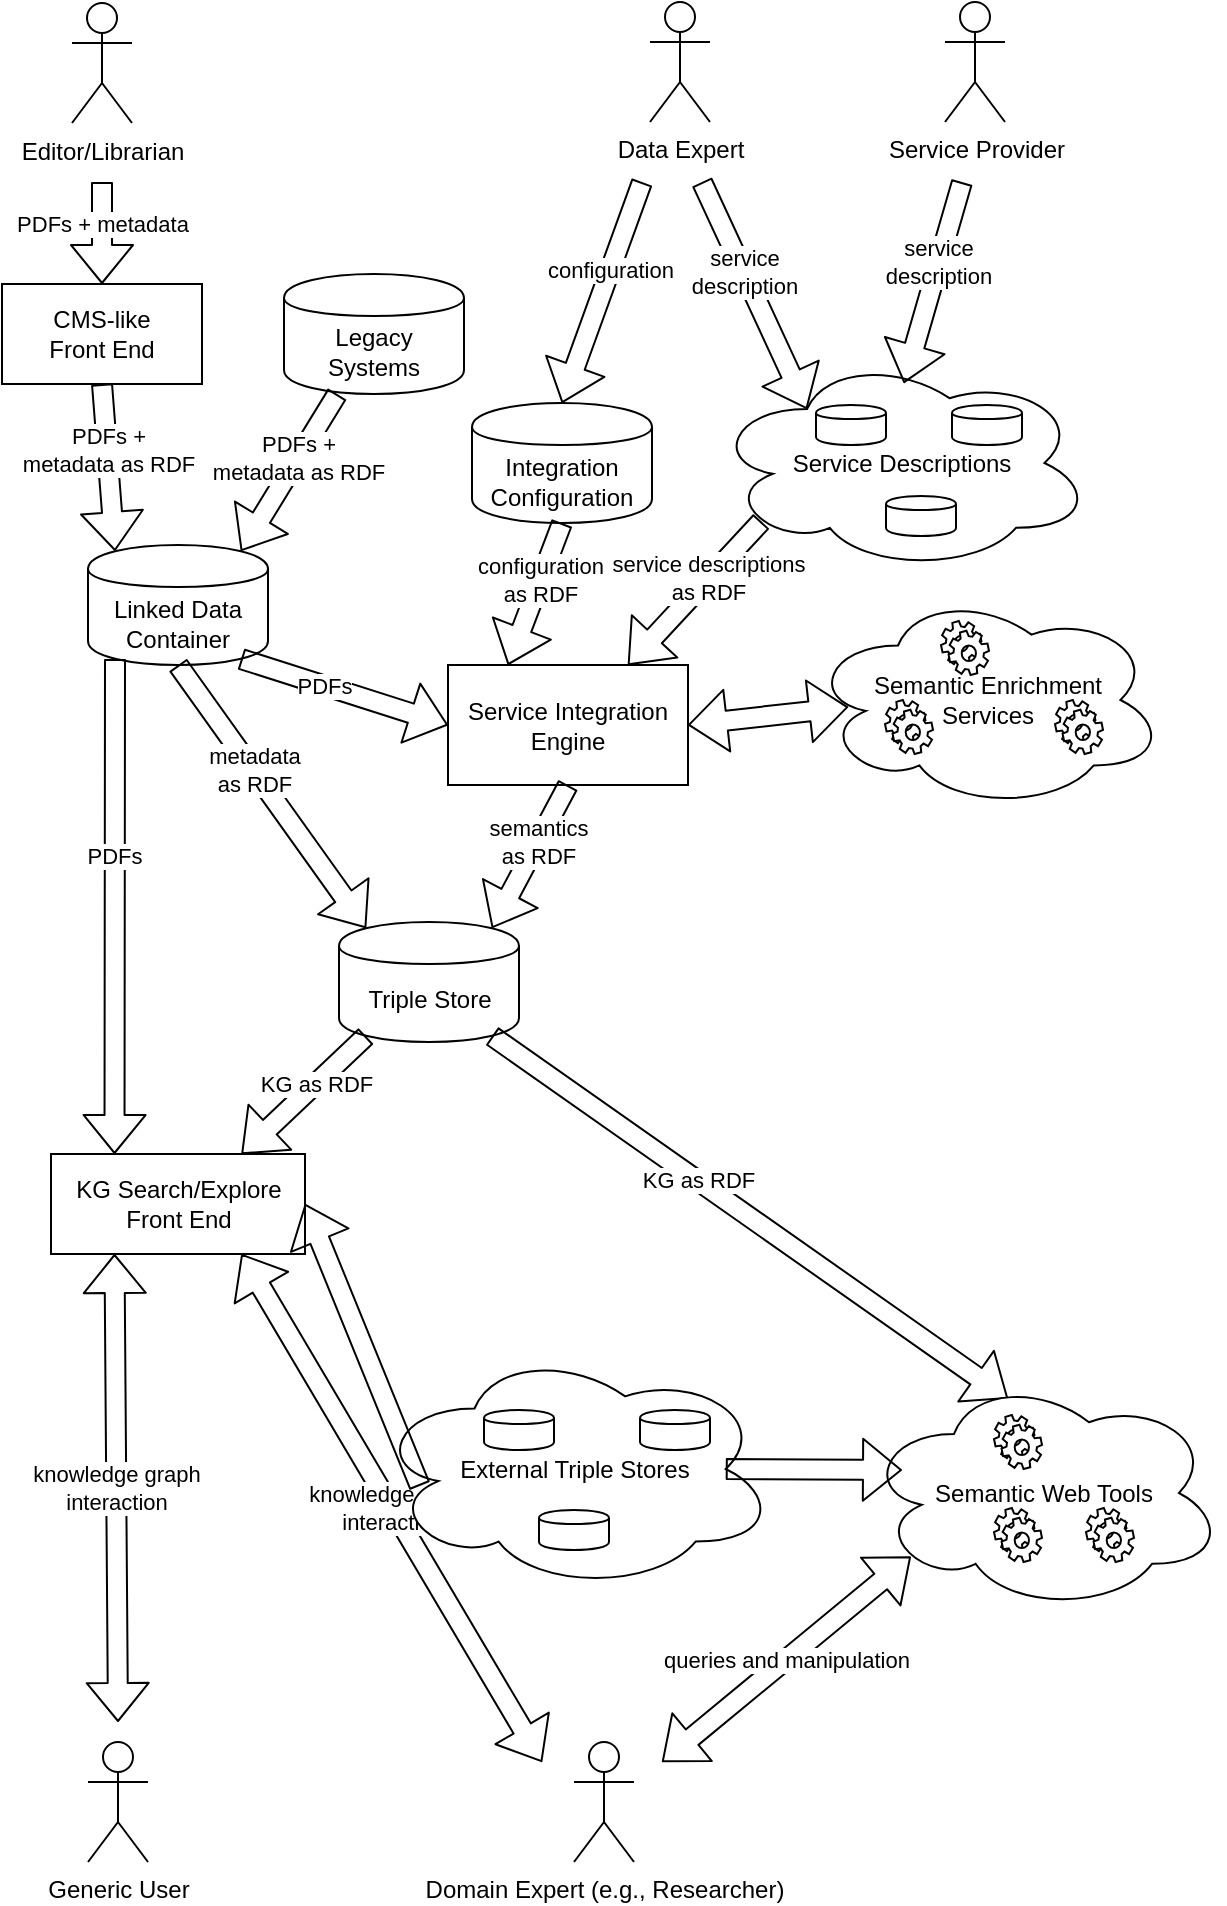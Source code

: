 <mxfile version="10.7.7" type="github"><diagram id="x-GXoumUO5DQMGYrBul2" name="Page-1"><mxGraphModel dx="1394" dy="915" grid="1" gridSize="10" guides="1" tooltips="1" connect="1" arrows="1" fold="1" page="1" pageScale="1" pageWidth="827" pageHeight="1169" math="0" shadow="0"><root><mxCell id="0"/><mxCell id="1" parent="0"/><mxCell id="RN9INIxDvgJOFiBCgrXU-7" value="Editor/Librarian" style="shape=umlActor;verticalLabelPosition=bottom;labelBackgroundColor=#ffffff;verticalAlign=top;html=1;outlineConnect=0;" parent="1" vertex="1"><mxGeometry x="165" y="40.5" width="30" height="60" as="geometry"/></mxCell><mxCell id="RN9INIxDvgJOFiBCgrXU-9" value="CMS-like&lt;br&gt;Front End" style="rounded=0;whiteSpace=wrap;html=1;" parent="1" vertex="1"><mxGeometry x="130" y="181" width="100" height="50" as="geometry"/></mxCell><mxCell id="RN9INIxDvgJOFiBCgrXU-11" value="Service Integration Engine" style="rounded=0;whiteSpace=wrap;html=1;" parent="1" vertex="1"><mxGeometry x="353" y="371.5" width="120" height="60" as="geometry"/></mxCell><mxCell id="5JjlQ0Los4AuPIkOIIEd-3" value="&lt;span&gt;Linked Data Container&lt;/span&gt;" style="shape=cylinder;whiteSpace=wrap;html=1;boundedLbl=1;backgroundOutline=1;" vertex="1" parent="1"><mxGeometry x="173" y="311.5" width="90" height="60" as="geometry"/></mxCell><mxCell id="5JjlQ0Los4AuPIkOIIEd-4" value="&lt;span&gt;Integration&lt;br&gt;Configuration&lt;/span&gt;" style="shape=cylinder;whiteSpace=wrap;html=1;boundedLbl=1;backgroundOutline=1;" vertex="1" parent="1"><mxGeometry x="365" y="240.5" width="90" height="60" as="geometry"/></mxCell><mxCell id="5JjlQ0Los4AuPIkOIIEd-5" value="&lt;span&gt;Triple Store&lt;/span&gt;" style="shape=cylinder;whiteSpace=wrap;html=1;boundedLbl=1;backgroundOutline=1;" vertex="1" parent="1"><mxGeometry x="298.5" y="500" width="90" height="60" as="geometry"/></mxCell><mxCell id="5JjlQ0Los4AuPIkOIIEd-8" value="KG Search/Explore&lt;br&gt;Front End" style="rounded=0;whiteSpace=wrap;html=1;" vertex="1" parent="1"><mxGeometry x="154.5" y="616" width="127" height="50" as="geometry"/></mxCell><mxCell id="5JjlQ0Los4AuPIkOIIEd-11" value="Generic User" style="shape=umlActor;verticalLabelPosition=bottom;labelBackgroundColor=#ffffff;verticalAlign=top;html=1;outlineConnect=0;" vertex="1" parent="1"><mxGeometry x="173" y="910" width="30" height="60" as="geometry"/></mxCell><mxCell id="5JjlQ0Los4AuPIkOIIEd-12" value="Domain Expert (e.g., Researcher)" style="shape=umlActor;verticalLabelPosition=bottom;labelBackgroundColor=#ffffff;verticalAlign=top;html=1;outlineConnect=0;" vertex="1" parent="1"><mxGeometry x="416" y="910" width="30" height="60" as="geometry"/></mxCell><mxCell id="5JjlQ0Los4AuPIkOIIEd-15" value="PDFs&amp;nbsp;+ metadata" style="shape=flexArrow;endArrow=classic;html=1;entryX=0.5;entryY=0;entryDx=0;entryDy=0;" edge="1" parent="1" target="RN9INIxDvgJOFiBCgrXU-9"><mxGeometry x="-0.2" width="50" height="50" relative="1" as="geometry"><mxPoint x="180" y="130" as="sourcePoint"/><mxPoint x="-130" y="600" as="targetPoint"/><Array as="points"/><mxPoint as="offset"/></mxGeometry></mxCell><mxCell id="5JjlQ0Los4AuPIkOIIEd-21" value="PDFs" style="shape=flexArrow;endArrow=classic;html=1;entryX=0.25;entryY=0;entryDx=0;entryDy=0;exitX=0.15;exitY=0.95;exitDx=0;exitDy=0;exitPerimeter=0;" edge="1" parent="1" source="5JjlQ0Los4AuPIkOIIEd-3" target="5JjlQ0Los4AuPIkOIIEd-8"><mxGeometry x="-0.2" width="50" height="50" relative="1" as="geometry"><mxPoint x="155" y="250" as="sourcePoint"/><mxPoint x="154" y="323" as="targetPoint"/><Array as="points"/><mxPoint as="offset"/></mxGeometry></mxCell><mxCell id="5JjlQ0Los4AuPIkOIIEd-22" value="metadata&lt;br&gt;as RDF&lt;br&gt;" style="shape=flexArrow;endArrow=classic;html=1;entryX=0.15;entryY=0.05;entryDx=0;entryDy=0;entryPerimeter=0;exitX=0.5;exitY=1;exitDx=0;exitDy=0;" edge="1" parent="1" source="5JjlQ0Los4AuPIkOIIEd-3" target="5JjlQ0Los4AuPIkOIIEd-5"><mxGeometry x="-0.2" width="50" height="50" relative="1" as="geometry"><mxPoint x="218" y="250" as="sourcePoint"/><mxPoint x="217" y="323" as="targetPoint"/><Array as="points"/><mxPoint as="offset"/></mxGeometry></mxCell><mxCell id="5JjlQ0Los4AuPIkOIIEd-23" value="PDFs" style="shape=flexArrow;endArrow=classic;html=1;entryX=0;entryY=0.5;entryDx=0;entryDy=0;exitX=0.85;exitY=0.95;exitDx=0;exitDy=0;exitPerimeter=0;" edge="1" parent="1" source="5JjlQ0Los4AuPIkOIIEd-3" target="RN9INIxDvgJOFiBCgrXU-11"><mxGeometry x="-0.2" width="50" height="50" relative="1" as="geometry"><mxPoint x="155" y="250" as="sourcePoint"/><mxPoint x="154" y="323" as="targetPoint"/><Array as="points"/><mxPoint as="offset"/></mxGeometry></mxCell><mxCell id="5JjlQ0Los4AuPIkOIIEd-24" value="configuration&lt;br&gt;as RDF&lt;br&gt;" style="shape=flexArrow;endArrow=classic;html=1;entryX=0.25;entryY=0;entryDx=0;entryDy=0;exitX=0.5;exitY=1;exitDx=0;exitDy=0;" edge="1" parent="1" source="5JjlQ0Los4AuPIkOIIEd-4" target="RN9INIxDvgJOFiBCgrXU-11"><mxGeometry x="-0.2" width="50" height="50" relative="1" as="geometry"><mxPoint x="361" y="178.5" as="sourcePoint"/><mxPoint x="360" y="251.5" as="targetPoint"/><Array as="points"/><mxPoint as="offset"/></mxGeometry></mxCell><mxCell id="5JjlQ0Los4AuPIkOIIEd-25" value="semantics&lt;br&gt;as RDF&lt;br&gt;" style="shape=flexArrow;endArrow=classic;html=1;entryX=0.85;entryY=0.05;entryDx=0;entryDy=0;entryPerimeter=0;exitX=0.5;exitY=1;exitDx=0;exitDy=0;" edge="1" parent="1" source="RN9INIxDvgJOFiBCgrXU-11" target="5JjlQ0Los4AuPIkOIIEd-5"><mxGeometry x="-0.2" width="50" height="50" relative="1" as="geometry"><mxPoint x="185" y="380" as="sourcePoint"/><mxPoint x="244" y="593" as="targetPoint"/><Array as="points"/><mxPoint as="offset"/></mxGeometry></mxCell><mxCell id="5JjlQ0Los4AuPIkOIIEd-26" value="KG as RDF&lt;br&gt;" style="shape=flexArrow;endArrow=classic;html=1;entryX=0.75;entryY=0;entryDx=0;entryDy=0;exitX=0.15;exitY=0.95;exitDx=0;exitDy=0;exitPerimeter=0;" edge="1" parent="1" source="5JjlQ0Los4AuPIkOIIEd-5" target="5JjlQ0Los4AuPIkOIIEd-8"><mxGeometry x="-0.2" width="50" height="50" relative="1" as="geometry"><mxPoint x="489" y="580" as="sourcePoint"/><mxPoint x="451" y="683" as="targetPoint"/><Array as="points"/><mxPoint as="offset"/></mxGeometry></mxCell><mxCell id="5JjlQ0Los4AuPIkOIIEd-27" value="KG as RDF&lt;br&gt;" style="shape=flexArrow;endArrow=classic;html=1;exitX=0.85;exitY=0.95;exitDx=0;exitDy=0;exitPerimeter=0;entryX=0.4;entryY=0.1;entryDx=0;entryDy=0;entryPerimeter=0;" edge="1" parent="1" source="5JjlQ0Los4AuPIkOIIEd-5" target="5JjlQ0Los4AuPIkOIIEd-36"><mxGeometry x="-0.2" width="50" height="50" relative="1" as="geometry"><mxPoint x="244" y="647" as="sourcePoint"/><mxPoint x="440" y="750" as="targetPoint"/><Array as="points"/><mxPoint as="offset"/></mxGeometry></mxCell><mxCell id="5JjlQ0Los4AuPIkOIIEd-28" value="knowledge graph&lt;br&gt;interaction" style="shape=flexArrow;endArrow=classic;startArrow=classic;html=1;entryX=0.25;entryY=1;entryDx=0;entryDy=0;" edge="1" parent="1" target="5JjlQ0Los4AuPIkOIIEd-8"><mxGeometry width="50" height="50" relative="1" as="geometry"><mxPoint x="188" y="900" as="sourcePoint"/><mxPoint x="60" y="750" as="targetPoint"/></mxGeometry></mxCell><mxCell id="5JjlQ0Los4AuPIkOIIEd-29" value="knowledge graph&lt;br&gt;interaction" style="shape=flexArrow;endArrow=classic;startArrow=classic;html=1;entryX=0.75;entryY=1;entryDx=0;entryDy=0;" edge="1" parent="1" target="5JjlQ0Los4AuPIkOIIEd-8"><mxGeometry width="50" height="50" relative="1" as="geometry"><mxPoint x="400" y="920" as="sourcePoint"/><mxPoint x="230" y="820" as="targetPoint"/></mxGeometry></mxCell><mxCell id="5JjlQ0Los4AuPIkOIIEd-40" value="" style="group" vertex="1" connectable="0" parent="1"><mxGeometry x="561" y="726.5" width="180" height="118" as="geometry"/></mxCell><mxCell id="5JjlQ0Los4AuPIkOIIEd-36" value="Semantic Web Tools" style="ellipse;shape=cloud;whiteSpace=wrap;html=1;" vertex="1" parent="5JjlQ0Los4AuPIkOIIEd-40"><mxGeometry width="180" height="118" as="geometry"/></mxCell><mxCell id="5JjlQ0Los4AuPIkOIIEd-37" value="" style="shape=mxgraph.bpmn.service_task;html=1;outlineConnect=0;" vertex="1" parent="5JjlQ0Los4AuPIkOIIEd-40"><mxGeometry x="65" y="20" width="24" height="27" as="geometry"/></mxCell><mxCell id="5JjlQ0Los4AuPIkOIIEd-38" value="" style="shape=mxgraph.bpmn.service_task;html=1;outlineConnect=0;" vertex="1" parent="5JjlQ0Los4AuPIkOIIEd-40"><mxGeometry x="111" y="66.5" width="24" height="27" as="geometry"/></mxCell><mxCell id="5JjlQ0Los4AuPIkOIIEd-39" value="" style="shape=mxgraph.bpmn.service_task;html=1;outlineConnect=0;" vertex="1" parent="5JjlQ0Los4AuPIkOIIEd-40"><mxGeometry x="65" y="66.5" width="24" height="27" as="geometry"/></mxCell><mxCell id="5JjlQ0Los4AuPIkOIIEd-41" value="" style="group" vertex="1" connectable="0" parent="1"><mxGeometry x="316" y="713" width="201" height="121" as="geometry"/></mxCell><mxCell id="5JjlQ0Los4AuPIkOIIEd-31" value="External Triple Stores" style="ellipse;shape=cloud;whiteSpace=wrap;html=1;" vertex="1" parent="5JjlQ0Los4AuPIkOIIEd-41"><mxGeometry width="201" height="121" as="geometry"/></mxCell><mxCell id="5JjlQ0Los4AuPIkOIIEd-32" value="" style="shape=cylinder;whiteSpace=wrap;html=1;boundedLbl=1;backgroundOutline=1;" vertex="1" parent="5JjlQ0Los4AuPIkOIIEd-41"><mxGeometry x="55" y="31" width="35" height="20" as="geometry"/></mxCell><mxCell id="5JjlQ0Los4AuPIkOIIEd-33" value="" style="shape=cylinder;whiteSpace=wrap;html=1;boundedLbl=1;backgroundOutline=1;" vertex="1" parent="5JjlQ0Los4AuPIkOIIEd-41"><mxGeometry x="82.5" y="81" width="35" height="20" as="geometry"/></mxCell><mxCell id="5JjlQ0Los4AuPIkOIIEd-34" value="" style="shape=cylinder;whiteSpace=wrap;html=1;boundedLbl=1;backgroundOutline=1;" vertex="1" parent="5JjlQ0Los4AuPIkOIIEd-41"><mxGeometry x="133" y="31" width="35" height="20" as="geometry"/></mxCell><mxCell id="5JjlQ0Los4AuPIkOIIEd-42" value="" style="shape=flexArrow;endArrow=classic;html=1;entryX=1;entryY=0.5;entryDx=0;entryDy=0;exitX=0.114;exitY=0.57;exitDx=0;exitDy=0;exitPerimeter=0;" edge="1" parent="1" source="5JjlQ0Los4AuPIkOIIEd-31" target="5JjlQ0Los4AuPIkOIIEd-8"><mxGeometry x="-0.2" width="50" height="50" relative="1" as="geometry"><mxPoint x="244" y="647" as="sourcePoint"/><mxPoint x="230" y="770" as="targetPoint"/><Array as="points"/><mxPoint as="offset"/></mxGeometry></mxCell><mxCell id="5JjlQ0Los4AuPIkOIIEd-44" value="" style="shape=flexArrow;endArrow=classic;html=1;exitX=0.875;exitY=0.5;exitDx=0;exitDy=0;exitPerimeter=0;" edge="1" parent="1" source="5JjlQ0Los4AuPIkOIIEd-31"><mxGeometry x="-0.2" width="50" height="50" relative="1" as="geometry"><mxPoint x="455" y="666" as="sourcePoint"/><mxPoint x="580" y="774" as="targetPoint"/><Array as="points"/><mxPoint as="offset"/></mxGeometry></mxCell><mxCell id="5JjlQ0Los4AuPIkOIIEd-45" value="queries and manipulation" style="shape=flexArrow;endArrow=classic;startArrow=classic;html=1;entryX=0.13;entryY=0.77;entryDx=0;entryDy=0;entryPerimeter=0;" edge="1" parent="1" target="5JjlQ0Los4AuPIkOIIEd-36"><mxGeometry width="50" height="50" relative="1" as="geometry"><mxPoint x="460" y="920" as="sourcePoint"/><mxPoint x="262" y="820" as="targetPoint"/></mxGeometry></mxCell><mxCell id="5JjlQ0Los4AuPIkOIIEd-59" value="" style="group" vertex="1" connectable="0" parent="1"><mxGeometry x="485" y="216.5" width="194" height="108" as="geometry"/></mxCell><mxCell id="5JjlQ0Los4AuPIkOIIEd-58" value="" style="group" vertex="1" connectable="0" parent="5JjlQ0Los4AuPIkOIIEd-59"><mxGeometry width="194" height="108" as="geometry"/></mxCell><mxCell id="5JjlQ0Los4AuPIkOIIEd-48" value="Service Descriptions" style="ellipse;shape=cloud;whiteSpace=wrap;html=1;" vertex="1" parent="5JjlQ0Los4AuPIkOIIEd-58"><mxGeometry width="190" height="108" as="geometry"/></mxCell><mxCell id="5JjlQ0Los4AuPIkOIIEd-49" value="" style="shape=cylinder;whiteSpace=wrap;html=1;boundedLbl=1;backgroundOutline=1;" vertex="1" parent="5JjlQ0Los4AuPIkOIIEd-58"><mxGeometry x="52" y="25" width="35" height="20" as="geometry"/></mxCell><mxCell id="5JjlQ0Los4AuPIkOIIEd-50" value="" style="shape=cylinder;whiteSpace=wrap;html=1;boundedLbl=1;backgroundOutline=1;" vertex="1" parent="5JjlQ0Los4AuPIkOIIEd-58"><mxGeometry x="87" y="70.5" width="35" height="20" as="geometry"/></mxCell><mxCell id="5JjlQ0Los4AuPIkOIIEd-51" value="" style="shape=cylinder;whiteSpace=wrap;html=1;boundedLbl=1;backgroundOutline=1;" vertex="1" parent="5JjlQ0Los4AuPIkOIIEd-58"><mxGeometry x="120" y="25" width="35" height="20" as="geometry"/></mxCell><mxCell id="5JjlQ0Los4AuPIkOIIEd-60" value="" style="group" vertex="1" connectable="0" parent="1"><mxGeometry x="533.5" y="334.5" width="178" height="109" as="geometry"/></mxCell><mxCell id="5JjlQ0Los4AuPIkOIIEd-53" value="Semantic Enrichment&lt;br&gt;Services" style="ellipse;shape=cloud;whiteSpace=wrap;html=1;" vertex="1" parent="5JjlQ0Los4AuPIkOIIEd-60"><mxGeometry width="178" height="109" as="geometry"/></mxCell><mxCell id="5JjlQ0Los4AuPIkOIIEd-54" value="" style="shape=mxgraph.bpmn.service_task;html=1;outlineConnect=0;" vertex="1" parent="5JjlQ0Los4AuPIkOIIEd-60"><mxGeometry x="66" y="15" width="24" height="27" as="geometry"/></mxCell><mxCell id="5JjlQ0Los4AuPIkOIIEd-55" value="" style="shape=mxgraph.bpmn.service_task;html=1;outlineConnect=0;" vertex="1" parent="5JjlQ0Los4AuPIkOIIEd-60"><mxGeometry x="123" y="54.5" width="24" height="27" as="geometry"/></mxCell><mxCell id="5JjlQ0Los4AuPIkOIIEd-56" value="" style="shape=mxgraph.bpmn.service_task;html=1;outlineConnect=0;" vertex="1" parent="5JjlQ0Los4AuPIkOIIEd-60"><mxGeometry x="38" y="54.5" width="24" height="27" as="geometry"/></mxCell><mxCell id="5JjlQ0Los4AuPIkOIIEd-61" value="" style="shape=flexArrow;endArrow=classic;startArrow=classic;html=1;entryX=0.11;entryY=0.532;entryDx=0;entryDy=0;entryPerimeter=0;exitX=1;exitY=0.5;exitDx=0;exitDy=0;" edge="1" parent="1" source="RN9INIxDvgJOFiBCgrXU-11" target="5JjlQ0Los4AuPIkOIIEd-53"><mxGeometry width="50" height="50" relative="1" as="geometry"><mxPoint x="470" y="930" as="sourcePoint"/><mxPoint x="594" y="827" as="targetPoint"/></mxGeometry></mxCell><mxCell id="5JjlQ0Los4AuPIkOIIEd-62" value="service descriptions&lt;br&gt;as RDF&lt;br&gt;" style="shape=flexArrow;endArrow=classic;html=1;entryX=0.75;entryY=0;entryDx=0;entryDy=0;exitX=0.13;exitY=0.77;exitDx=0;exitDy=0;exitPerimeter=0;" edge="1" parent="1" source="5JjlQ0Los4AuPIkOIIEd-48" target="RN9INIxDvgJOFiBCgrXU-11"><mxGeometry x="-0.2" width="50" height="50" relative="1" as="geometry"><mxPoint x="345" y="490" as="sourcePoint"/><mxPoint x="362" y="593" as="targetPoint"/><Array as="points"/><mxPoint as="offset"/></mxGeometry></mxCell><mxCell id="5JjlQ0Los4AuPIkOIIEd-63" value="Data Expert" style="shape=umlActor;verticalLabelPosition=bottom;labelBackgroundColor=#ffffff;verticalAlign=top;html=1;outlineConnect=0;" vertex="1" parent="1"><mxGeometry x="454" y="40" width="30" height="60" as="geometry"/></mxCell><mxCell id="5JjlQ0Los4AuPIkOIIEd-64" value="Service Provider" style="shape=umlActor;verticalLabelPosition=bottom;labelBackgroundColor=#ffffff;verticalAlign=top;html=1;outlineConnect=0;" vertex="1" parent="1"><mxGeometry x="601.5" y="40" width="30" height="60" as="geometry"/></mxCell><mxCell id="5JjlQ0Los4AuPIkOIIEd-67" value="configuration" style="shape=flexArrow;endArrow=classic;html=1;entryX=0.5;entryY=0;entryDx=0;entryDy=0;" edge="1" parent="1" target="5JjlQ0Los4AuPIkOIIEd-4"><mxGeometry x="-0.2" width="50" height="50" relative="1" as="geometry"><mxPoint x="450" y="130" as="sourcePoint"/><mxPoint x="187" y="200" as="targetPoint"/><Array as="points"/><mxPoint as="offset"/></mxGeometry></mxCell><mxCell id="5JjlQ0Los4AuPIkOIIEd-68" value="service&lt;br&gt;description" style="shape=flexArrow;endArrow=classic;html=1;entryX=0.505;entryY=0.13;entryDx=0;entryDy=0;entryPerimeter=0;" edge="1" parent="1" target="5JjlQ0Los4AuPIkOIIEd-48"><mxGeometry x="-0.2" width="50" height="50" relative="1" as="geometry"><mxPoint x="610" y="130" as="sourcePoint"/><mxPoint x="345" y="305" as="targetPoint"/><Array as="points"/><mxPoint as="offset"/></mxGeometry></mxCell><mxCell id="5JjlQ0Los4AuPIkOIIEd-69" value="service&lt;br&gt;description" style="shape=flexArrow;endArrow=classic;html=1;entryX=0.25;entryY=0.25;entryDx=0;entryDy=0;entryPerimeter=0;" edge="1" parent="1" target="5JjlQ0Los4AuPIkOIIEd-48"><mxGeometry x="-0.2" width="50" height="50" relative="1" as="geometry"><mxPoint x="480" y="130" as="sourcePoint"/><mxPoint x="570" y="295" as="targetPoint"/><Array as="points"/><mxPoint as="offset"/></mxGeometry></mxCell><mxCell id="5JjlQ0Los4AuPIkOIIEd-70" value="&lt;span&gt;Legacy Systems&lt;/span&gt;" style="shape=cylinder;whiteSpace=wrap;html=1;boundedLbl=1;backgroundOutline=1;" vertex="1" parent="1"><mxGeometry x="271" y="176" width="90" height="60" as="geometry"/></mxCell><mxCell id="5JjlQ0Los4AuPIkOIIEd-72" value="PDFs&amp;nbsp;+&lt;br&gt;metadata as RDF" style="shape=flexArrow;endArrow=classic;html=1;entryX=0.15;entryY=0.05;entryDx=0;entryDy=0;exitX=0.5;exitY=1;exitDx=0;exitDy=0;entryPerimeter=0;" edge="1" parent="1" source="RN9INIxDvgJOFiBCgrXU-9" target="5JjlQ0Los4AuPIkOIIEd-3"><mxGeometry x="-0.2" width="50" height="50" relative="1" as="geometry"><mxPoint x="187" y="140" as="sourcePoint"/><mxPoint x="187" y="200" as="targetPoint"/><Array as="points"/><mxPoint as="offset"/></mxGeometry></mxCell><mxCell id="5JjlQ0Los4AuPIkOIIEd-73" value="PDFs&amp;nbsp;+&lt;br&gt;metadata as RDF" style="shape=flexArrow;endArrow=classic;html=1;entryX=0.85;entryY=0.05;entryDx=0;entryDy=0;entryPerimeter=0;" edge="1" parent="1" source="5JjlQ0Los4AuPIkOIIEd-70" target="5JjlQ0Los4AuPIkOIIEd-3"><mxGeometry x="-0.2" width="50" height="50" relative="1" as="geometry"><mxPoint x="187" y="250" as="sourcePoint"/><mxPoint x="187" y="320" as="targetPoint"/><Array as="points"/><mxPoint as="offset"/></mxGeometry></mxCell></root></mxGraphModel></diagram></mxfile>